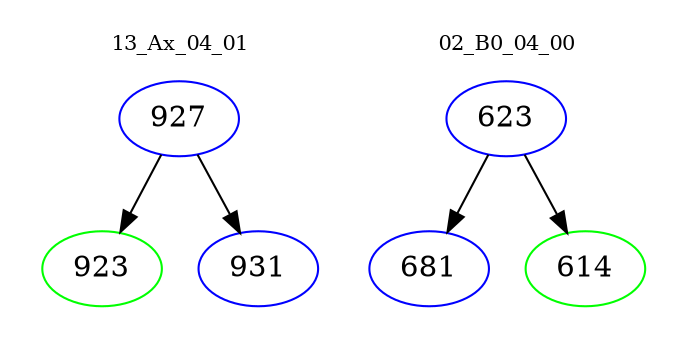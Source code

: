 digraph{
subgraph cluster_0 {
color = white
label = "13_Ax_04_01";
fontsize=10;
T0_927 [label="927", color="blue"]
T0_927 -> T0_923 [color="black"]
T0_923 [label="923", color="green"]
T0_927 -> T0_931 [color="black"]
T0_931 [label="931", color="blue"]
}
subgraph cluster_1 {
color = white
label = "02_B0_04_00";
fontsize=10;
T1_623 [label="623", color="blue"]
T1_623 -> T1_681 [color="black"]
T1_681 [label="681", color="blue"]
T1_623 -> T1_614 [color="black"]
T1_614 [label="614", color="green"]
}
}
